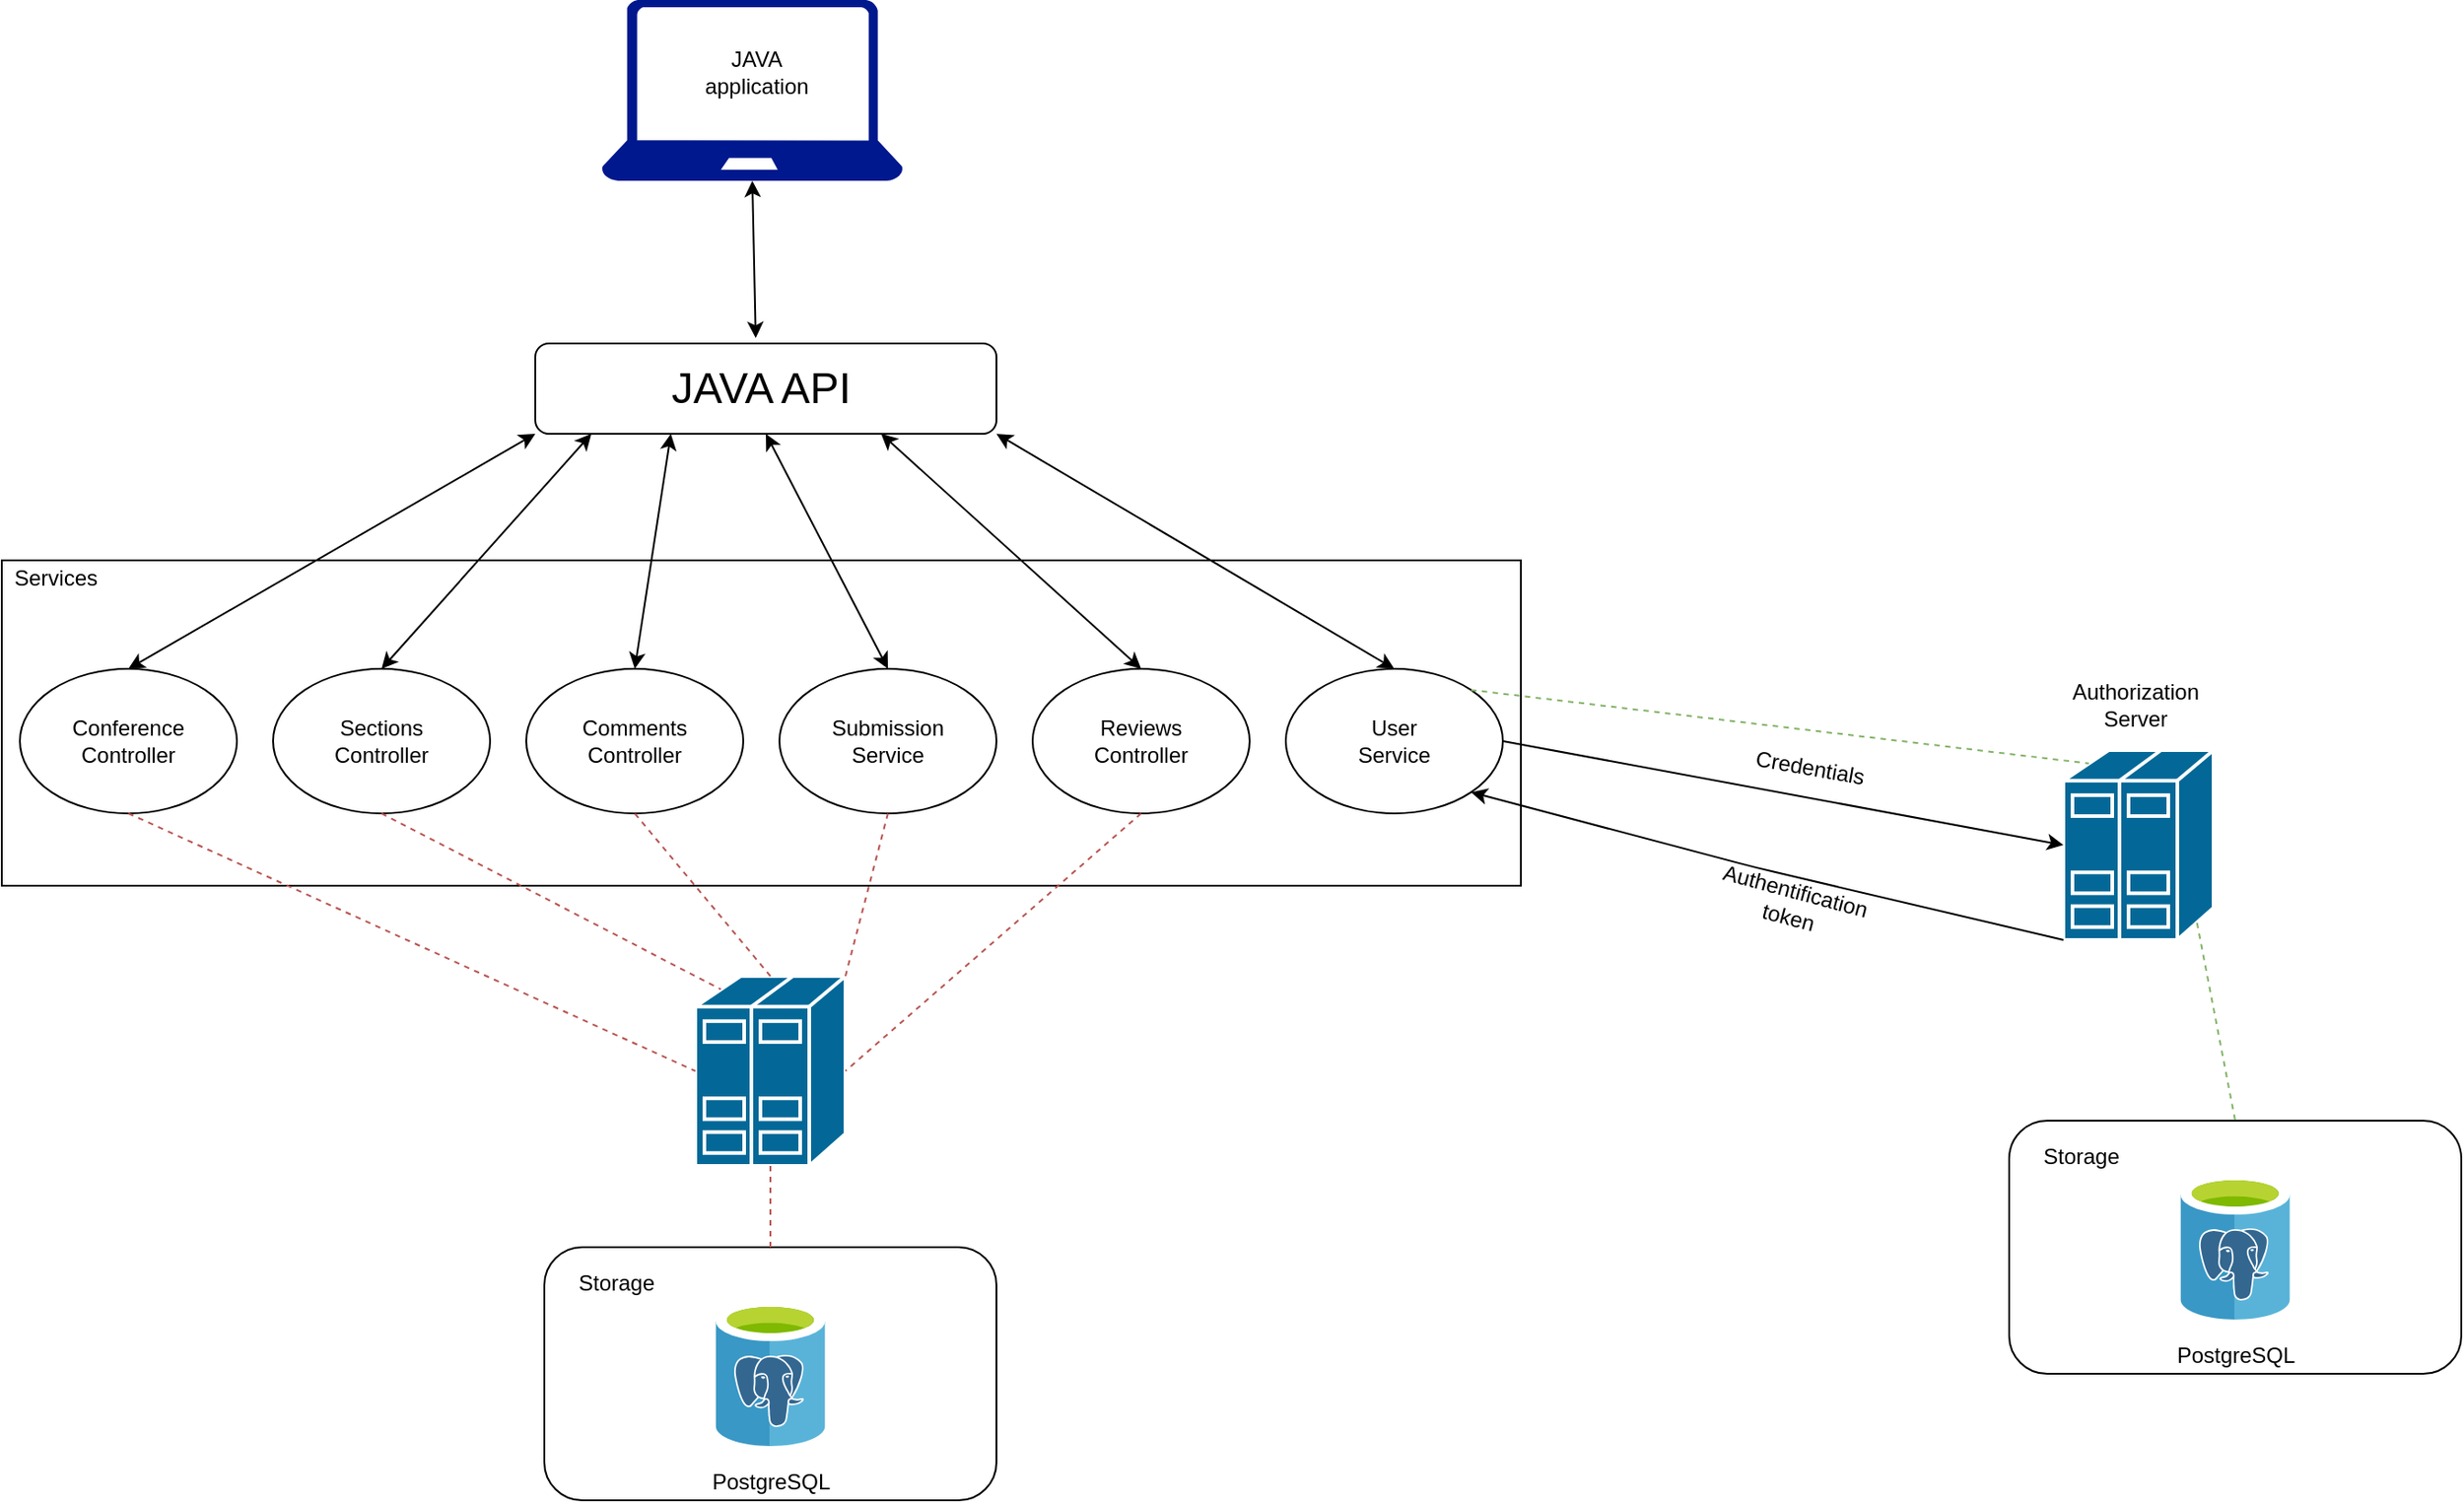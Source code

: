 <mxfile version="12.9.10" type="device"><diagram name="Page-1" id="9f46799a-70d6-7492-0946-bef42562c5a5"><mxGraphModel dx="1422" dy="828" grid="1" gridSize="10" guides="1" tooltips="1" connect="1" arrows="1" fold="1" page="1" pageScale="1" pageWidth="1400" pageHeight="850" background="#ffffff" math="0" shadow="0"><root><mxCell id="0"/><mxCell id="1" parent="0"/><mxCell id="VPjYCb2UptnCfi7TWZgU-1" value="" style="rounded=1;whiteSpace=wrap;html=1;" vertex="1" parent="1"><mxGeometry x="300" y="700" width="250" height="140" as="geometry"/></mxCell><mxCell id="VPjYCb2UptnCfi7TWZgU-2" value="" style="aspect=fixed;html=1;points=[];align=center;image;fontSize=12;image=img/lib/mscae/Azure_Database_for_PostgreSQL_servers.svg;" vertex="1" parent="1"><mxGeometry x="394.6" y="730" width="60.8" height="80" as="geometry"/></mxCell><mxCell id="VPjYCb2UptnCfi7TWZgU-5" value="Storage" style="text;html=1;strokeColor=none;fillColor=none;align=center;verticalAlign=middle;whiteSpace=wrap;rounded=0;" vertex="1" parent="1"><mxGeometry x="320" y="710" width="40" height="20" as="geometry"/></mxCell><mxCell id="VPjYCb2UptnCfi7TWZgU-6" value="PostgreSQL" style="text;html=1;strokeColor=none;fillColor=none;align=center;verticalAlign=middle;whiteSpace=wrap;rounded=0;" vertex="1" parent="1"><mxGeometry x="377.5" y="820" width="95" height="20" as="geometry"/></mxCell><mxCell id="VPjYCb2UptnCfi7TWZgU-7" value="" style="rounded=0;whiteSpace=wrap;html=1;" vertex="1" parent="1"><mxGeometry y="320" width="840" height="180" as="geometry"/></mxCell><mxCell id="VPjYCb2UptnCfi7TWZgU-8" value="Services" style="text;html=1;strokeColor=none;fillColor=none;align=center;verticalAlign=middle;whiteSpace=wrap;rounded=0;" vertex="1" parent="1"><mxGeometry x="10" y="320" width="40" height="20" as="geometry"/></mxCell><mxCell id="VPjYCb2UptnCfi7TWZgU-9" value="" style="ellipse;whiteSpace=wrap;html=1;" vertex="1" parent="1"><mxGeometry x="10" y="380" width="120" height="80" as="geometry"/></mxCell><mxCell id="VPjYCb2UptnCfi7TWZgU-10" value="Conference&lt;br&gt;Controller" style="text;html=1;strokeColor=none;fillColor=none;align=center;verticalAlign=middle;whiteSpace=wrap;rounded=0;" vertex="1" parent="1"><mxGeometry x="50" y="410" width="40" height="20" as="geometry"/></mxCell><mxCell id="VPjYCb2UptnCfi7TWZgU-11" value="" style="ellipse;whiteSpace=wrap;html=1;" vertex="1" parent="1"><mxGeometry x="150" y="380" width="120" height="80" as="geometry"/></mxCell><mxCell id="VPjYCb2UptnCfi7TWZgU-12" value="Sections&lt;br&gt;Controller" style="text;html=1;strokeColor=none;fillColor=none;align=center;verticalAlign=middle;whiteSpace=wrap;rounded=0;" vertex="1" parent="1"><mxGeometry x="190" y="410" width="40" height="20" as="geometry"/></mxCell><mxCell id="VPjYCb2UptnCfi7TWZgU-13" value="" style="ellipse;whiteSpace=wrap;html=1;" vertex="1" parent="1"><mxGeometry x="290" y="380" width="120" height="80" as="geometry"/></mxCell><mxCell id="VPjYCb2UptnCfi7TWZgU-14" value="Comments Controller" style="text;html=1;strokeColor=none;fillColor=none;align=center;verticalAlign=middle;whiteSpace=wrap;rounded=0;" vertex="1" parent="1"><mxGeometry x="330" y="410" width="40" height="20" as="geometry"/></mxCell><mxCell id="VPjYCb2UptnCfi7TWZgU-16" value="" style="ellipse;whiteSpace=wrap;html=1;" vertex="1" parent="1"><mxGeometry x="430" y="380" width="120" height="80" as="geometry"/></mxCell><mxCell id="VPjYCb2UptnCfi7TWZgU-17" value="Submission&lt;br&gt;Service" style="text;html=1;strokeColor=none;fillColor=none;align=center;verticalAlign=middle;whiteSpace=wrap;rounded=0;" vertex="1" parent="1"><mxGeometry x="470" y="410" width="40" height="20" as="geometry"/></mxCell><mxCell id="VPjYCb2UptnCfi7TWZgU-18" value="" style="ellipse;whiteSpace=wrap;html=1;" vertex="1" parent="1"><mxGeometry x="710" y="380" width="120" height="80" as="geometry"/></mxCell><mxCell id="VPjYCb2UptnCfi7TWZgU-19" value="User&lt;br&gt;Service" style="text;html=1;strokeColor=none;fillColor=none;align=center;verticalAlign=middle;whiteSpace=wrap;rounded=0;" vertex="1" parent="1"><mxGeometry x="750" y="410" width="40" height="20" as="geometry"/></mxCell><mxCell id="VPjYCb2UptnCfi7TWZgU-21" value="" style="ellipse;whiteSpace=wrap;html=1;" vertex="1" parent="1"><mxGeometry x="570" y="380" width="120" height="80" as="geometry"/></mxCell><mxCell id="VPjYCb2UptnCfi7TWZgU-22" value="Reviews&lt;br&gt;Controller" style="text;html=1;strokeColor=none;fillColor=none;align=center;verticalAlign=middle;whiteSpace=wrap;rounded=0;" vertex="1" parent="1"><mxGeometry x="610" y="410" width="40" height="20" as="geometry"/></mxCell><mxCell id="VPjYCb2UptnCfi7TWZgU-25" value="" style="rounded=1;whiteSpace=wrap;html=1;" vertex="1" parent="1"><mxGeometry x="1110" y="630" width="250" height="140" as="geometry"/></mxCell><mxCell id="VPjYCb2UptnCfi7TWZgU-26" value="" style="aspect=fixed;html=1;points=[];align=center;image;fontSize=12;image=img/lib/mscae/Azure_Database_for_PostgreSQL_servers.svg;" vertex="1" parent="1"><mxGeometry x="1204.6" y="660" width="60.8" height="80" as="geometry"/></mxCell><mxCell id="VPjYCb2UptnCfi7TWZgU-27" value="Storage" style="text;html=1;strokeColor=none;fillColor=none;align=center;verticalAlign=middle;whiteSpace=wrap;rounded=0;" vertex="1" parent="1"><mxGeometry x="1130" y="640" width="40" height="20" as="geometry"/></mxCell><mxCell id="VPjYCb2UptnCfi7TWZgU-28" value="PostgreSQL" style="text;html=1;strokeColor=none;fillColor=none;align=center;verticalAlign=middle;whiteSpace=wrap;rounded=0;" vertex="1" parent="1"><mxGeometry x="1187.5" y="750" width="95" height="20" as="geometry"/></mxCell><mxCell id="VPjYCb2UptnCfi7TWZgU-29" value="" style="shape=mxgraph.cisco.servers.standard_host;html=1;pointerEvents=1;dashed=0;fillColor=#036897;strokeColor=#ffffff;strokeWidth=2;verticalLabelPosition=bottom;verticalAlign=top;align=center;outlineConnect=0;" vertex="1" parent="1"><mxGeometry x="1140" y="425" width="83" height="105" as="geometry"/></mxCell><mxCell id="VPjYCb2UptnCfi7TWZgU-30" value="Authorization Server" style="text;html=1;strokeColor=none;fillColor=none;align=center;verticalAlign=middle;whiteSpace=wrap;rounded=0;" vertex="1" parent="1"><mxGeometry x="1160" y="390" width="40" height="20" as="geometry"/></mxCell><mxCell id="VPjYCb2UptnCfi7TWZgU-33" value="" style="rounded=1;whiteSpace=wrap;html=1;" vertex="1" parent="1"><mxGeometry x="295" y="200" width="255" height="50" as="geometry"/></mxCell><mxCell id="VPjYCb2UptnCfi7TWZgU-34" value="&lt;font style=&quot;font-size: 24px&quot;&gt;JAVA API&lt;/font&gt;" style="text;html=1;strokeColor=none;fillColor=none;align=center;verticalAlign=middle;whiteSpace=wrap;rounded=0;" vertex="1" parent="1"><mxGeometry x="350" y="215" width="140" height="20" as="geometry"/></mxCell><mxCell id="VPjYCb2UptnCfi7TWZgU-38" value="" style="aspect=fixed;pointerEvents=1;shadow=0;dashed=0;html=1;strokeColor=none;labelPosition=center;verticalLabelPosition=bottom;verticalAlign=top;align=center;fillColor=#00188D;shape=mxgraph.azure.laptop" vertex="1" parent="1"><mxGeometry x="331.66" y="10" width="166.67" height="100" as="geometry"/></mxCell><mxCell id="VPjYCb2UptnCfi7TWZgU-39" value="JAVA application" style="text;html=1;strokeColor=none;fillColor=none;align=center;verticalAlign=middle;whiteSpace=wrap;rounded=0;" vertex="1" parent="1"><mxGeometry x="384.6" y="40" width="65.4" height="20" as="geometry"/></mxCell><mxCell id="VPjYCb2UptnCfi7TWZgU-45" value="" style="endArrow=classic;startArrow=classic;html=1;exitX=0.478;exitY=-0.06;exitDx=0;exitDy=0;exitPerimeter=0;entryX=0.5;entryY=1;entryDx=0;entryDy=0;entryPerimeter=0;" edge="1" parent="1" source="VPjYCb2UptnCfi7TWZgU-33" target="VPjYCb2UptnCfi7TWZgU-38"><mxGeometry width="50" height="50" relative="1" as="geometry"><mxPoint x="650" y="450" as="sourcePoint"/><mxPoint x="700" y="400" as="targetPoint"/></mxGeometry></mxCell><mxCell id="VPjYCb2UptnCfi7TWZgU-46" value="" style="endArrow=classic;startArrow=classic;html=1;exitX=0.5;exitY=0;exitDx=0;exitDy=0;entryX=0;entryY=1;entryDx=0;entryDy=0;" edge="1" parent="1" source="VPjYCb2UptnCfi7TWZgU-9" target="VPjYCb2UptnCfi7TWZgU-33"><mxGeometry width="50" height="50" relative="1" as="geometry"><mxPoint x="650" y="290" as="sourcePoint"/><mxPoint x="700" y="240" as="targetPoint"/></mxGeometry></mxCell><mxCell id="VPjYCb2UptnCfi7TWZgU-47" value="" style="endArrow=classic;startArrow=classic;html=1;exitX=0.5;exitY=0;exitDx=0;exitDy=0;" edge="1" parent="1" source="VPjYCb2UptnCfi7TWZgU-11"><mxGeometry width="50" height="50" relative="1" as="geometry"><mxPoint x="650" y="290" as="sourcePoint"/><mxPoint x="326" y="250" as="targetPoint"/></mxGeometry></mxCell><mxCell id="VPjYCb2UptnCfi7TWZgU-48" value="" style="endArrow=classic;startArrow=classic;html=1;exitX=0.5;exitY=0;exitDx=0;exitDy=0;entryX=0.294;entryY=1;entryDx=0;entryDy=0;entryPerimeter=0;" edge="1" parent="1" source="VPjYCb2UptnCfi7TWZgU-13" target="VPjYCb2UptnCfi7TWZgU-33"><mxGeometry width="50" height="50" relative="1" as="geometry"><mxPoint x="660" y="310" as="sourcePoint"/><mxPoint x="710" y="260" as="targetPoint"/></mxGeometry></mxCell><mxCell id="VPjYCb2UptnCfi7TWZgU-49" value="" style="endArrow=classic;startArrow=classic;html=1;exitX=0.5;exitY=0;exitDx=0;exitDy=0;entryX=0.5;entryY=1;entryDx=0;entryDy=0;" edge="1" parent="1" source="VPjYCb2UptnCfi7TWZgU-16" target="VPjYCb2UptnCfi7TWZgU-33"><mxGeometry width="50" height="50" relative="1" as="geometry"><mxPoint x="700" y="280" as="sourcePoint"/><mxPoint x="750" y="230" as="targetPoint"/></mxGeometry></mxCell><mxCell id="VPjYCb2UptnCfi7TWZgU-50" value="" style="endArrow=classic;startArrow=classic;html=1;exitX=0.5;exitY=0;exitDx=0;exitDy=0;entryX=0.75;entryY=1;entryDx=0;entryDy=0;" edge="1" parent="1" source="VPjYCb2UptnCfi7TWZgU-21" target="VPjYCb2UptnCfi7TWZgU-33"><mxGeometry width="50" height="50" relative="1" as="geometry"><mxPoint x="740" y="250" as="sourcePoint"/><mxPoint x="790" y="200" as="targetPoint"/></mxGeometry></mxCell><mxCell id="VPjYCb2UptnCfi7TWZgU-51" value="" style="endArrow=classic;startArrow=classic;html=1;exitX=0.5;exitY=0;exitDx=0;exitDy=0;entryX=1;entryY=1;entryDx=0;entryDy=0;" edge="1" parent="1" source="VPjYCb2UptnCfi7TWZgU-18" target="VPjYCb2UptnCfi7TWZgU-33"><mxGeometry width="50" height="50" relative="1" as="geometry"><mxPoint x="820" y="210" as="sourcePoint"/><mxPoint x="870" y="160" as="targetPoint"/></mxGeometry></mxCell><mxCell id="VPjYCb2UptnCfi7TWZgU-52" value="" style="endArrow=none;dashed=1;html=1;exitX=0.89;exitY=0.91;exitDx=0;exitDy=0;exitPerimeter=0;entryX=0.5;entryY=0;entryDx=0;entryDy=0;fillColor=#d5e8d4;strokeColor=#82b366;" edge="1" parent="1" source="VPjYCb2UptnCfi7TWZgU-29" target="VPjYCb2UptnCfi7TWZgU-25"><mxGeometry width="50" height="50" relative="1" as="geometry"><mxPoint x="660" y="540" as="sourcePoint"/><mxPoint x="710" y="490" as="targetPoint"/></mxGeometry></mxCell><mxCell id="VPjYCb2UptnCfi7TWZgU-53" value="" style="endArrow=classic;html=1;exitX=1;exitY=0.5;exitDx=0;exitDy=0;entryX=0;entryY=0.5;entryDx=0;entryDy=0;entryPerimeter=0;" edge="1" parent="1" source="VPjYCb2UptnCfi7TWZgU-18" target="VPjYCb2UptnCfi7TWZgU-29"><mxGeometry width="50" height="50" relative="1" as="geometry"><mxPoint x="660" y="540" as="sourcePoint"/><mxPoint x="710" y="490" as="targetPoint"/></mxGeometry></mxCell><mxCell id="VPjYCb2UptnCfi7TWZgU-54" value="Credentials" style="text;html=1;strokeColor=none;fillColor=none;align=center;verticalAlign=middle;whiteSpace=wrap;rounded=0;rotation=10;" vertex="1" parent="1"><mxGeometry x="980" y="425" width="40" height="20" as="geometry"/></mxCell><mxCell id="VPjYCb2UptnCfi7TWZgU-55" value="" style="endArrow=classic;html=1;exitX=0;exitY=1;exitDx=0;exitDy=0;exitPerimeter=0;entryX=1;entryY=1;entryDx=0;entryDy=0;" edge="1" parent="1" source="VPjYCb2UptnCfi7TWZgU-29" target="VPjYCb2UptnCfi7TWZgU-18"><mxGeometry width="50" height="50" relative="1" as="geometry"><mxPoint x="660" y="540" as="sourcePoint"/><mxPoint x="710" y="490" as="targetPoint"/><Array as="points"><mxPoint x="970" y="490"/></Array></mxGeometry></mxCell><mxCell id="VPjYCb2UptnCfi7TWZgU-56" value="Authentification&lt;br&gt;token" style="text;html=1;strokeColor=none;fillColor=none;align=center;verticalAlign=middle;whiteSpace=wrap;rounded=0;rotation=15;" vertex="1" parent="1"><mxGeometry x="970" y="500" width="40" height="20" as="geometry"/></mxCell><mxCell id="VPjYCb2UptnCfi7TWZgU-58" value="" style="endArrow=none;dashed=1;html=1;exitX=1;exitY=0;exitDx=0;exitDy=0;entryX=0.17;entryY=0.07;entryDx=0;entryDy=0;entryPerimeter=0;fillColor=#d5e8d4;strokeColor=#82b366;" edge="1" parent="1" source="VPjYCb2UptnCfi7TWZgU-18" target="VPjYCb2UptnCfi7TWZgU-29"><mxGeometry width="50" height="50" relative="1" as="geometry"><mxPoint x="660" y="560" as="sourcePoint"/><mxPoint x="710" y="510" as="targetPoint"/></mxGeometry></mxCell><mxCell id="VPjYCb2UptnCfi7TWZgU-60" value="" style="shape=mxgraph.cisco.servers.standard_host;html=1;pointerEvents=1;dashed=0;fillColor=#036897;strokeColor=#ffffff;strokeWidth=2;verticalLabelPosition=bottom;verticalAlign=top;align=center;outlineConnect=0;" vertex="1" parent="1"><mxGeometry x="383.5" y="550" width="83" height="105" as="geometry"/></mxCell><mxCell id="VPjYCb2UptnCfi7TWZgU-61" value="" style="endArrow=none;dashed=1;html=1;exitX=0.5;exitY=1;exitDx=0;exitDy=0;entryX=1;entryY=0.5;entryDx=0;entryDy=0;entryPerimeter=0;fillColor=#f8cecc;strokeColor=#b85450;" edge="1" parent="1" source="VPjYCb2UptnCfi7TWZgU-21" target="VPjYCb2UptnCfi7TWZgU-60"><mxGeometry width="50" height="50" relative="1" as="geometry"><mxPoint x="660" y="650" as="sourcePoint"/><mxPoint x="710" y="600" as="targetPoint"/></mxGeometry></mxCell><mxCell id="VPjYCb2UptnCfi7TWZgU-62" value="" style="endArrow=none;dashed=1;html=1;exitX=0.5;exitY=1;exitDx=0;exitDy=0;entryX=1;entryY=0;entryDx=0;entryDy=0;entryPerimeter=0;fillColor=#f8cecc;strokeColor=#b85450;" edge="1" parent="1" source="VPjYCb2UptnCfi7TWZgU-16" target="VPjYCb2UptnCfi7TWZgU-60"><mxGeometry width="50" height="50" relative="1" as="geometry"><mxPoint x="660" y="650" as="sourcePoint"/><mxPoint x="710" y="600" as="targetPoint"/></mxGeometry></mxCell><mxCell id="VPjYCb2UptnCfi7TWZgU-63" value="" style="endArrow=none;dashed=1;html=1;entryX=0.5;entryY=1;entryDx=0;entryDy=0;exitX=0.5;exitY=0;exitDx=0;exitDy=0;exitPerimeter=0;fillColor=#f8cecc;strokeColor=#b85450;" edge="1" parent="1" source="VPjYCb2UptnCfi7TWZgU-60" target="VPjYCb2UptnCfi7TWZgU-13"><mxGeometry width="50" height="50" relative="1" as="geometry"><mxPoint x="210" y="630" as="sourcePoint"/><mxPoint x="260" y="580" as="targetPoint"/></mxGeometry></mxCell><mxCell id="VPjYCb2UptnCfi7TWZgU-64" value="" style="endArrow=none;dashed=1;html=1;exitX=0.5;exitY=1;exitDx=0;exitDy=0;entryX=0.17;entryY=0.07;entryDx=0;entryDy=0;entryPerimeter=0;fillColor=#f8cecc;strokeColor=#b85450;" edge="1" parent="1" source="VPjYCb2UptnCfi7TWZgU-11" target="VPjYCb2UptnCfi7TWZgU-60"><mxGeometry width="50" height="50" relative="1" as="geometry"><mxPoint x="660" y="650" as="sourcePoint"/><mxPoint x="710" y="600" as="targetPoint"/></mxGeometry></mxCell><mxCell id="VPjYCb2UptnCfi7TWZgU-65" value="" style="endArrow=none;dashed=1;html=1;exitX=0.5;exitY=1;exitDx=0;exitDy=0;entryX=0;entryY=0.5;entryDx=0;entryDy=0;entryPerimeter=0;fillColor=#f8cecc;strokeColor=#b85450;" edge="1" parent="1" source="VPjYCb2UptnCfi7TWZgU-9" target="VPjYCb2UptnCfi7TWZgU-60"><mxGeometry width="50" height="50" relative="1" as="geometry"><mxPoint x="660" y="650" as="sourcePoint"/><mxPoint x="710" y="600" as="targetPoint"/></mxGeometry></mxCell><mxCell id="VPjYCb2UptnCfi7TWZgU-66" value="" style="endArrow=none;dashed=1;html=1;exitX=0.5;exitY=1;exitDx=0;exitDy=0;exitPerimeter=0;entryX=0.5;entryY=0;entryDx=0;entryDy=0;fillColor=#f8cecc;strokeColor=#b85450;" edge="1" parent="1" source="VPjYCb2UptnCfi7TWZgU-60" target="VPjYCb2UptnCfi7TWZgU-1"><mxGeometry width="50" height="50" relative="1" as="geometry"><mxPoint x="660" y="650" as="sourcePoint"/><mxPoint x="710" y="600" as="targetPoint"/></mxGeometry></mxCell></root></mxGraphModel></diagram></mxfile>